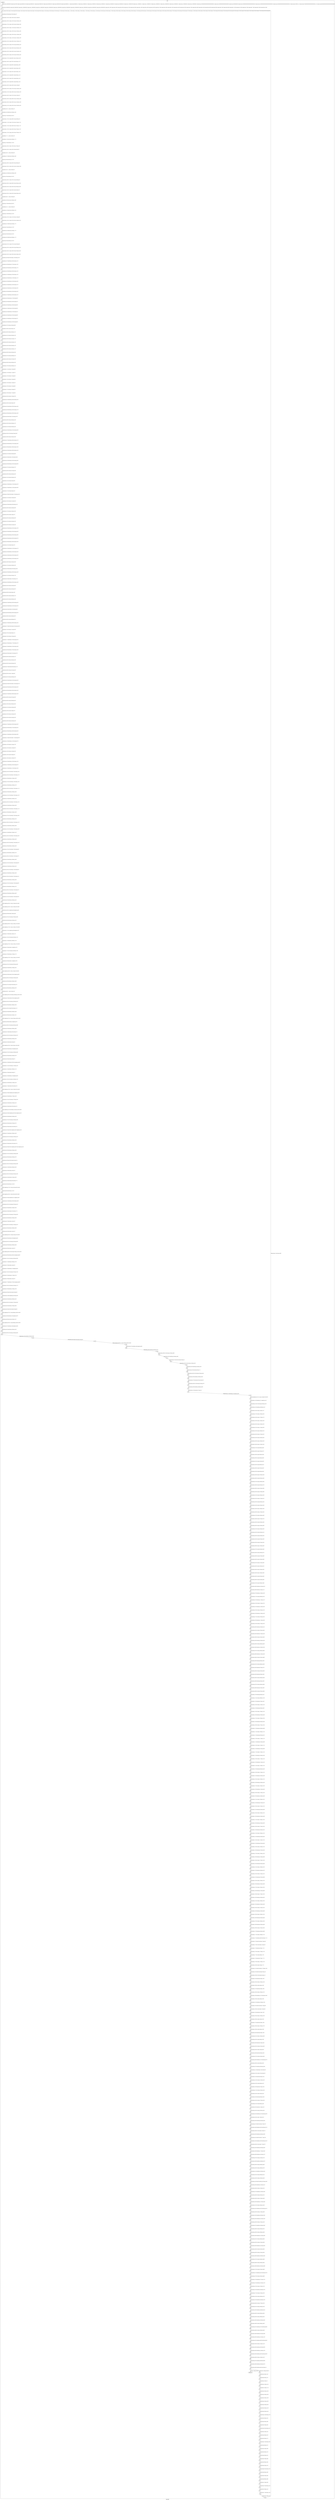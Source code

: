 digraph G {
label="Btor2XCFA";
subgraph cluster_0 {
label="main";
main_init[];
l1[];
l3[];
l4[];
l5[];
l6[];
l7[];
l8[];
l9[];
l10[];
l11[];
l12[];
l13[];
l14[];
l15[];
l16[];
l17[];
l18[];
l19[];
l20[];
l21[];
l22[];
l23[];
l24[];
l25[];
l26[];
l27[];
l28[];
l29[];
l30[];
l31[];
l32[];
l33[];
l34[];
l35[];
l36[];
l37[];
l38[];
l39[];
l40[];
l41[];
l42[];
l43[];
l44[];
l45[];
l46[];
l47[];
l48[];
l49[];
l50[];
l51[];
l52[];
l53[];
l54[];
l55[];
l56[];
l57[];
l58[];
l59[];
l60[];
l61[];
l62[];
l63[];
l64[];
l65[];
l66[];
l67[];
l68[];
l69[];
l70[];
l71[];
l72[];
l73[];
l74[];
l75[];
l76[];
l77[];
l78[];
l79[];
l80[];
l81[];
l82[];
l83[];
l84[];
l85[];
l86[];
l87[];
l88[];
l89[];
l90[];
l91[];
l92[];
l93[];
l94[];
l95[];
l96[];
l97[];
l98[];
l99[];
l100[];
l101[];
l102[];
l103[];
l104[];
l105[];
l106[];
l107[];
l108[];
l109[];
l110[];
l111[];
l112[];
l113[];
l114[];
l115[];
l116[];
l117[];
l118[];
l119[];
l120[];
l121[];
l122[];
l123[];
l124[];
l125[];
l126[];
l127[];
l128[];
l129[];
l130[];
l131[];
l132[];
l133[];
l134[];
l135[];
l136[];
l137[];
l138[];
l139[];
l140[];
l141[];
l142[];
l143[];
l144[];
l145[];
l146[];
l147[];
l148[];
l149[];
l150[];
l151[];
l152[];
l153[];
l154[];
l155[];
l156[];
l157[];
l158[];
l159[];
l160[];
l161[];
l162[];
l163[];
l164[];
l165[];
l166[];
l167[];
l168[];
l169[];
l170[];
l171[];
l172[];
l173[];
l174[];
l175[];
l176[];
l177[];
l178[];
l179[];
l180[];
l181[];
l182[];
l183[];
l184[];
l185[];
l186[];
l187[];
l188[];
l189[];
l190[];
l191[];
l192[];
l193[];
l194[];
l195[];
l196[];
l197[];
l198[];
l199[];
l200[];
l201[];
l202[];
l203[];
l204[];
l205[];
l206[];
l207[];
l208[];
l209[];
l210[];
l211[];
l212[];
l213[];
l214[];
l215[];
l216[];
l217[];
l218[];
l219[];
l220[];
l221[];
l222[];
l223[];
l224[];
l225[];
l226[];
l227[];
l228[];
l229[];
l230[];
l231[];
l232[];
l233[];
l234[];
l235[];
l236[];
l237[];
l238[];
l239[];
l240[];
l241[];
l242[];
l243[];
l244[];
l245[];
l246[];
l247[];
l248[];
l249[];
l250[];
l251[];
l252[];
l253[];
l254[];
l255[];
l256[];
l257[];
l258[];
l259[];
l260[];
l261[];
l262[];
l263[];
l264[];
l265[];
l266[];
l267[];
l268[];
l269[];
l270[];
l271[];
l272[];
l273[];
l274[];
l275[];
l276[];
l277[];
l278[];
l279[];
l280[];
l281[];
l282[];
l283[];
l284[];
l285[];
l286[];
l287[];
l288[];
l289[];
l290[];
l291[];
l292[];
l293[];
l294[];
l295[];
l296[];
l297[];
l298[];
l299[];
l300[];
l301[];
l302[];
l303[];
l304[];
l305[];
l306[];
l307[];
l308[];
l309[];
l310[];
l311[];
l312[];
l313[];
l314[];
l315[];
l316[];
l317[];
l318[];
l319[];
l320[];
l321[];
l322[];
l323[];
l324[];
l325[];
l326[];
l327[];
l328[];
l329[];
l330[];
l331[];
l332[];
l333[];
l334[];
l335[];
l336[];
l337[];
l338[];
l339[];
l340[];
l341[];
l342[];
l343[];
l344[];
l345[];
l346[];
l347[];
l348[];
l349[];
l350[];
l351[];
l352[];
l353[];
l354[];
l355[];
l356[];
l357[];
l358[];
l359[];
l360[];
l361[];
l362[];
l363[];
l364[];
l365[];
l366[];
l367[];
l368[];
l369[];
l370[];
l371[];
l372[];
l373[];
l374[];
l375[];
l376[];
l377[];
l378[];
l379[];
l380[];
l381[];
l382[];
l383[];
l384[];
l385[];
l386[];
l387[];
l388[];
l389[];
l390[];
l391[];
l392[];
l393[];
l394[];
l395[];
l396[];
l397[];
l398[];
l399[];
l400[];
l401[];
l402[];
l403[];
l404[];
l405[];
l406[];
l407[];
l408[];
l409[];
l410[];
l411[];
l412[];
l413[];
l414[];
l415[];
l416[];
l417[];
l418[];
l419[];
l420[];
l421[];
l422[];
l423[];
l424[];
l425[];
l426[];
l427[];
l428[];
l429[];
l430[];
l431[];
l432[];
l433[];
l434[];
l435[];
l436[];
l437[];
l438[];
l439[];
l440[];
l441[];
l442[];
l443[];
l444[];
l445[];
l446[];
l447[];
l448[];
l449[];
l450[];
l451[];
l452[];
l453[];
l454[];
l455[];
l456[];
l457[];
l458[];
l459[];
l460[];
l461[];
l462[];
l463[];
l464[];
l465[];
l466[];
l467[];
l468[];
l469[];
l470[];
l471[];
l472[];
l473[];
l474[];
l475[];
l476[];
l477[];
l478[];
l479[];
l480[];
l481[];
l482[];
l483[];
l484[];
l485[];
l486[];
l487[];
l488[];
l489[];
l490[];
l491[];
l492[];
l493[];
l494[];
l495[];
l496[];
l497[];
l498[];
l499[];
l500[];
l501[];
l502[];
l503[];
l504[];
l505[];
l506[];
l507[];
l508[];
l509[];
l510[];
l511[];
l512[];
l513[];
l514[];
l515[];
l516[];
l517[];
l518[];
l519[];
l520[];
l521[];
l522[];
l523[];
l524[];
l525[];
l526[];
l527[];
l528[];
l529[];
l530[];
l531[];
l532[];
l533[];
l534[];
l535[];
l536[];
l537[];
l538[];
l539[];
l540[];
l541[];
l542[];
l543[];
l544[];
l545[];
l546[];
l547[];
l548[];
l549[];
l550[];
l551[];
l552[];
l553[];
l554[];
l555[];
l556[];
l557[];
l558[];
l559[];
l560[];
l561[];
l562[];
l563[];
l564[];
l565[];
l566[];
l567[];
l568[];
l569[];
l570[];
l571[];
l572[];
l573[];
l574[];
l575[];
l576[];
l577[];
l578[];
l579[];
l580[];
l581[];
l582[];
l583[];
l584[];
l585[];
l586[];
l587[];
l588[];
l589[];
l590[];
l591[];
l592[];
l593[];
l594[];
l595[];
l596[];
l597[];
l598[];
l599[];
l600[];
l601[];
l602[];
l603[];
l604[];
l605[];
l606[];
l607[];
l608[];
l609[];
l610[];
l611[];
l612[];
l613[];
l614[];
l615[];
l616[];
l617[];
l618[];
l619[];
l620[];
l621[];
l622[];
l623[];
l624[];
l625[];
l626[];
l627[];
l628[];
l629[];
l630[];
l631[];
l632[];
l633[];
l634[];
l635[];
l636[];
l637[];
l638[];
l639[];
l640[];
l641[];
l642[];
l643[];
l644[];
l645[];
l646[];
l647[];
l648[];
l649[];
l650[];
l651[];
l652[];
l653[];
l654[];
l655[];
l656[];
l657[];
l658[];
l659[];
l660[];
l661[];
l662[];
l663[];
l664[];
l665[];
l666[];
l667[];
l668[];
l669[];
l670[];
l671[];
l672[];
l673[];
l674[];
l675[];
l676[];
l677[];
l678[];
l679[];
l680[];
l681[];
l682[];
l683[];
l684[];
l685[];
l686[];
l687[];
l688[];
l689[];
l690[];
l691[];
l692[];
l693[];
l694[];
l695[];
l696[];
l697[];
l698[];
l699[];
l700[];
l701[];
main_error[];
l702[];
l703[];
l704[];
l705[];
l706[];
l707[];
l708[];
l709[];
l710[];
l711[];
l712[];
l713[];
l714[];
l715[];
l716[];
l717[];
l718[];
l719[];
l720[];
l721[];
l722[];
l723[];
l724[];
l725[];
l726[];
l727[];
l728[];
l729[];
l730[];
l731[];
l732[];
l733[];
l734[];
l735[];
l736[];
l737[];
l738[];
l739[];
main_init -> l1 [label="[(assign const_5 #b00000000),(assign const_30 #b0),(assign const_86 #b00010100),(assign const_88 #b00010011),(assign const_90 #b00010010),(assign const_92 #b00010001),(assign const_94 #b00010000),(assign const_96 #b00001111),(assign const_98 #b00001110),(assign const_100 #b00001101),(assign const_102 #b00001100),(assign const_104 #b00001011),(assign const_106 #b00001010),(assign const_108 #b00001001),(assign const_110 #b00001000),(assign const_112 #b00000111),(assign const_114 #b00000110),(assign const_116 #b00000101),(assign const_118 #b00000100),(assign const_120 #b00000011),(assign const_122 #b00000010),(assign const_124 #b00000001),(assign const_163 #b00000000000000000000000000000001),(assign const_164 #b000000000000000000000000),(assign const_169 #b00000000),(assign const_220 #b00000000000000000000000000000100),(assign const_224 #b00000000000000000000000000000010),(assign const_228 #b00000000000000000000000000000110),(assign const_561 #b00011110),(assign const_567 #b00000000000000000000000000011110),(assign const_586 #b00000000000000000000000000000000)] "];
l3 -> l4 [label="[(havoc input_85),(havoc input_87),(havoc input_89),(havoc input_91),(havoc input_93),(havoc input_95),(havoc input_97),(havoc input_99),(havoc input_101),(havoc input_103),(havoc input_105),(havoc input_107),(havoc input_109),(havoc input_111),(havoc input_113),(havoc input_115),(havoc input_117),(havoc input_119),(havoc input_121),(havoc input_123),(havoc input_146),(havoc input_147),(havoc input_148),(havoc input_154),(havoc input_155),(havoc input_156),(havoc input_157),(havoc input_168),(havoc input_176),(havoc input_182),(havoc input_185),(havoc input_192),(havoc input_196),(havoc input_197),(havoc input_202),(havoc input_203),(havoc input_207),(havoc input_211),(havoc input_218),(havoc input_219),(havoc input_223),(havoc input_227),(havoc input_256),(havoc input_279),(havoc input_294),(havoc input_305),(havoc input_313),(havoc input_320),(havoc input_322),(havoc input_334),(havoc input_337),(havoc input_364),(havoc input_367)] "];
l4 -> l5 [label="[(assign binary_83 (bvand state_45 (bvnot state_81)))] "];
l5 -> l6 [label="[(assign ternary_125 (ite (= input_123 #b1) const_124 state_6))] "];
l6 -> l7 [label="[(assign ternary_126 (ite (= input_121 #b1) const_122 ternary_125))] "];
l7 -> l8 [label="[(assign ternary_127 (ite (= input_119 #b1) const_120 ternary_126))] "];
l8 -> l9 [label="[(assign ternary_128 (ite (= input_117 #b1) const_118 ternary_127))] "];
l9 -> l10 [label="[(assign ternary_129 (ite (= input_115 #b1) const_116 ternary_128))] "];
l10 -> l11 [label="[(assign ternary_130 (ite (= input_113 #b1) const_114 ternary_129))] "];
l11 -> l12 [label="[(assign ternary_131 (ite (= input_111 #b1) const_112 ternary_130))] "];
l12 -> l13 [label="[(assign ternary_132 (ite (= input_109 #b1) const_110 ternary_131))] "];
l13 -> l14 [label="[(assign ternary_133 (ite (= input_107 #b1) const_108 ternary_132))] "];
l14 -> l15 [label="[(assign ternary_134 (ite (= input_105 #b1) const_106 ternary_133))] "];
l15 -> l16 [label="[(assign ternary_135 (ite (= input_103 #b1) const_104 ternary_134))] "];
l16 -> l17 [label="[(assign ternary_136 (ite (= input_101 #b1) const_102 ternary_135))] "];
l17 -> l18 [label="[(assign ternary_137 (ite (= input_99 #b1) const_100 ternary_136))] "];
l18 -> l19 [label="[(assign ternary_138 (ite (= input_97 #b1) const_98 ternary_137))] "];
l19 -> l20 [label="[(assign ternary_139 (ite (= input_95 #b1) const_96 ternary_138))] "];
l20 -> l21 [label="[(assign ternary_140 (ite (= input_93 #b1) const_94 ternary_139))] "];
l21 -> l22 [label="[(assign ternary_141 (ite (= input_91 #b1) const_92 ternary_140))] "];
l22 -> l23 [label="[(assign ternary_142 (ite (= input_89 #b1) const_90 ternary_141))] "];
l23 -> l24 [label="[(assign ternary_143 (ite (= input_87 #b1) const_88 ternary_142))] "];
l24 -> l25 [label="[(assign ternary_144 (ite (= input_85 #b1) const_86 ternary_143))] "];
l25 -> l26 [label="[(assign ternary_149 (ite (= input_148 #b1) const_124 state_8))] "];
l26 -> l27 [label="[(assign ternary_150 (ite (= input_147 #b1) const_122 ternary_149))] "];
l27 -> l28 [label="[(assign ternary_151 (ite (= input_146 #b1) const_120 ternary_150))] "];
l28 -> l29 [label="[(assign ternary_158 (ite (= input_157 #b1) const_124 state_12))] "];
l29 -> l30 [label="[(assign ternary_159 (ite (= input_156 #b1) const_116 ternary_158))] "];
l30 -> l31 [label="[(assign ternary_160 (ite (= input_155 #b1) const_118 ternary_159))] "];
l31 -> l32 [label="[(assign ternary_161 (ite (= input_154 #b1) const_122 ternary_160))] "];
l32 -> l33 [label="[(assign binary_165 (++ const_164 state_14))] "];
l33 -> l34 [label="[(assign binary_166 (bvadd const_163 binary_165))] "];
l34 -> l35 [label="[(assign slice_167 (extract binary_166 0 8))] "];
l35 -> l36 [label="[(assign ternary_170 (ite (= input_168 #b1) const_169 state_14))] "];
l36 -> l37 [label="[(assign ternary_171 (ite (= input_157 #b1) slice_167 ternary_170))] "];
l37 -> l38 [label="[(assign ternary_172 (ite (= input_156 #b1) slice_167 ternary_171))] "];
l38 -> l39 [label="[(assign ternary_173 (ite (= input_155 #b1) slice_167 ternary_172))] "];
l39 -> l40 [label="[(assign ternary_174 (ite (= input_154 #b1) slice_167 ternary_173))] "];
l40 -> l41 [label="[(assign binary_177 (++ const_164 state_16))] "];
l41 -> l42 [label="[(assign binary_178 (bvsub const_163 binary_177))] "];
l42 -> l43 [label="[(assign slice_179 (extract binary_178 0 8))] "];
l43 -> l44 [label="[(assign ternary_180 (ite (= input_176 #b1) slice_179 state_16))] "];
l44 -> l45 [label="[(assign ternary_183 (ite (= input_182 #b1) state_6 state_18))] "];
l45 -> l46 [label="[(assign binary_186 (++ const_164 state_20))] "];
l46 -> l47 [label="[(assign binary_187 (bvadd const_163 binary_186))] "];
l47 -> l48 [label="[(assign slice_188 (extract binary_187 0 8))] "];
l48 -> l49 [label="[(assign ternary_189 (ite (= input_185 #b1) slice_188 state_20))] "];
l49 -> l50 [label="[(assign ternary_190 (ite (= input_182 #b1) const_124 ternary_189))] "];
l50 -> l51 [label="[(assign binary_193 (++ const_164 state_22))] "];
l51 -> l52 [label="[(assign binary_194 (bvadd const_163 binary_193))] "];
l52 -> l53 [label="[(assign slice_195 (extract binary_194 0 8))] "];
l53 -> l54 [label="[(assign ternary_198 (ite (= input_197 #b1) const_169 state_22))] "];
l54 -> l55 [label="[(assign ternary_199 (ite (= input_196 #b1) slice_195 ternary_198))] "];
l55 -> l56 [label="[(assign ternary_200 (ite (= input_192 #b1) slice_195 ternary_199))] "];
l56 -> l57 [label="[(assign ternary_204 (ite (= input_203 #b1) state_28 state_24))] "];
l57 -> l58 [label="[(assign ternary_205 (ite (= input_202 #b1) state_28 ternary_204))] "];
l58 -> l59 [label="[(assign binary_208 (++ const_164 state_26))] "];
l59 -> l60 [label="[(assign binary_209 (bvsub const_163 binary_208))] "];
l60 -> l61 [label="[(assign slice_210 (extract binary_209 0 8))] "];
l61 -> l62 [label="[(assign binary_212 (++ const_164 state_24))] "];
l62 -> l63 [label="[(assign binary_213 (bvand const_163 binary_212))] "];
l63 -> l64 [label="[(assign slice_214 (extract binary_213 0 8))] "];
l64 -> l65 [label="[(assign ternary_215 (ite (= input_211 #b1) slice_214 state_26))] "];
l65 -> l66 [label="[(assign ternary_216 (ite (= input_207 #b1) slice_210 ternary_215))] "];
l66 -> l67 [label="[(assign binary_221 (bvadd const_220 binary_177))] "];
l67 -> l68 [label="[(assign slice_222 (extract binary_221 0 8))] "];
l68 -> l69 [label="[(assign binary_225 (bvadd const_224 binary_177))] "];
l69 -> l70 [label="[(assign slice_226 (extract binary_225 0 8))] "];
l70 -> l71 [label="[(assign binary_229 (bvadd const_228 binary_177))] "];
l71 -> l72 [label="[(assign slice_230 (extract binary_229 0 8))] "];
l72 -> l73 [label="[(assign ternary_231 (ite (= input_227 #b1) slice_230 state_28))] "];
l73 -> l74 [label="[(assign ternary_232 (ite (= input_223 #b1) slice_226 ternary_231))] "];
l74 -> l75 [label="[(assign ternary_233 (ite (= input_219 #b1) slice_222 ternary_232))] "];
l75 -> l76 [label="[(assign ternary_234 (ite (= input_218 #b1) state_16 ternary_233))] "];
l76 -> l77 [label="[(assign binary_236 (bvand (bvnot state_31) (bvnot input_123)))] "];
l77 -> l78 [label="[(assign binary_237 (bvand binary_236 (bvnot input_121)))] "];
l78 -> l79 [label="[(assign binary_238 (bvand binary_237 (bvnot input_119)))] "];
l79 -> l80 [label="[(assign binary_239 (bvand binary_238 (bvnot input_117)))] "];
l80 -> l81 [label="[(assign binary_240 (bvand binary_239 (bvnot input_115)))] "];
l81 -> l82 [label="[(assign binary_241 (bvand binary_240 (bvnot input_113)))] "];
l82 -> l83 [label="[(assign binary_242 (bvand binary_241 (bvnot input_111)))] "];
l83 -> l84 [label="[(assign binary_243 (bvand binary_242 (bvnot input_109)))] "];
l84 -> l85 [label="[(assign binary_244 (bvand binary_243 (bvnot input_107)))] "];
l85 -> l86 [label="[(assign binary_245 (bvand binary_244 (bvnot input_105)))] "];
l86 -> l87 [label="[(assign binary_246 (bvand binary_245 (bvnot input_103)))] "];
l87 -> l88 [label="[(assign binary_247 (bvand binary_246 (bvnot input_101)))] "];
l88 -> l89 [label="[(assign binary_248 (bvand binary_247 (bvnot input_99)))] "];
l89 -> l90 [label="[(assign binary_249 (bvand binary_248 (bvnot input_97)))] "];
l90 -> l91 [label="[(assign binary_250 (bvand binary_249 (bvnot input_95)))] "];
l91 -> l92 [label="[(assign binary_251 (bvand binary_250 (bvnot input_93)))] "];
l92 -> l93 [label="[(assign binary_252 (bvand binary_251 (bvnot input_91)))] "];
l93 -> l94 [label="[(assign binary_253 (bvand binary_252 (bvnot input_89)))] "];
l94 -> l95 [label="[(assign binary_254 (bvand binary_253 (bvnot input_87)))] "];
l95 -> l96 [label="[(assign binary_255 (bvand binary_254 (bvnot input_85)))] "];
l96 -> l97 [label="[(assign binary_257 (bvor binary_255 input_256))] "];
l97 -> l98 [label="[(assign binary_259 (bvor state_33 input_123))] "];
l98 -> l99 [label="[(assign binary_260 (bvor binary_259 input_121))] "];
l99 -> l100 [label="[(assign binary_261 (bvor binary_260 input_119))] "];
l100 -> l101 [label="[(assign binary_262 (bvor binary_261 input_117))] "];
l101 -> l102 [label="[(assign binary_263 (bvor binary_262 input_115))] "];
l102 -> l103 [label="[(assign binary_264 (bvor binary_263 input_113))] "];
l103 -> l104 [label="[(assign binary_265 (bvor binary_264 input_111))] "];
l104 -> l105 [label="[(assign binary_266 (bvor binary_265 input_109))] "];
l105 -> l106 [label="[(assign binary_267 (bvor binary_266 input_107))] "];
l106 -> l107 [label="[(assign binary_268 (bvor binary_267 input_105))] "];
l107 -> l108 [label="[(assign binary_269 (bvor binary_268 input_103))] "];
l108 -> l109 [label="[(assign binary_270 (bvor binary_269 input_101))] "];
l109 -> l110 [label="[(assign binary_271 (bvor binary_270 input_99))] "];
l110 -> l111 [label="[(assign binary_272 (bvor binary_271 input_97))] "];
l111 -> l112 [label="[(assign binary_273 (bvor binary_272 input_95))] "];
l112 -> l113 [label="[(assign binary_274 (bvor binary_273 input_93))] "];
l113 -> l114 [label="[(assign binary_275 (bvor binary_274 input_91))] "];
l114 -> l115 [label="[(assign binary_276 (bvor binary_275 input_89))] "];
l115 -> l116 [label="[(assign binary_277 (bvor binary_276 input_87))] "];
l116 -> l117 [label="[(assign binary_278 (bvor binary_277 input_85))] "];
l117 -> l118 [label="[(assign binary_280 (bvor binary_278 input_279))] "];
l118 -> l119 [label="[(assign binary_281 (bvand binary_280 (bvnot input_182)))] "];
l119 -> l120 [label="[(assign binary_283 (bvor state_35 input_182))] "];
l120 -> l121 [label="[(assign binary_284 (bvand binary_283 (bvnot input_148)))] "];
l121 -> l122 [label="[(assign binary_285 (bvand binary_284 (bvnot input_147)))] "];
l122 -> l123 [label="[(assign binary_286 (bvand binary_285 (bvnot input_146)))] "];
l123 -> l124 [label="[(assign binary_288 (bvand state_37 (bvnot input_279)))] "];
l124 -> l125 [label="[(assign binary_289 (bvor binary_288 input_148))] "];
l125 -> l126 [label="[(assign binary_290 (bvor binary_289 input_147))] "];
l126 -> l127 [label="[(assign binary_291 (bvor binary_290 input_146))] "];
l127 -> l128 [label="[(assign binary_292 (bvand binary_291 (bvnot input_256)))] "];
l128 -> l129 [label="[(assign binary_295 (bvor (bvnot state_39) input_294))] "];
l129 -> l130 [label="[(assign binary_296 (bvor binary_295 input_168))] "];
l130 -> l131 [label="[(assign binary_297 (bvand binary_296 (bvnot input_157)))] "];
l131 -> l132 [label="[(assign binary_298 (bvand binary_297 (bvnot input_156)))] "];
l132 -> l133 [label="[(assign binary_299 (bvand binary_298 (bvnot input_155)))] "];
l133 -> l134 [label="[(assign binary_300 (bvand binary_299 (bvnot input_154)))] "];
l134 -> l135 [label="[(assign binary_301 (bvor binary_300 input_256))] "];
l135 -> l136 [label="[(assign binary_303 (bvand state_41 (bvnot input_294)))] "];
l136 -> l137 [label="[(assign binary_304 (bvand binary_303 (bvnot input_168)))] "];
l137 -> l138 [label="[(assign binary_306 (bvand binary_304 (bvnot input_305)))] "];
l138 -> l139 [label="[(assign binary_307 (bvor binary_306 input_157))] "];
l139 -> l140 [label="[(assign binary_308 (bvor binary_307 input_156))] "];
l140 -> l141 [label="[(assign binary_309 (bvor binary_308 input_155))] "];
l141 -> l142 [label="[(assign binary_310 (bvor binary_309 input_154))] "];
l142 -> l143 [label="[(assign binary_312 (bvor state_43 input_305))] "];
l143 -> l144 [label="[(assign binary_314 (bvand binary_312 (bvnot input_313)))] "];
l144 -> l145 [label="[(assign binary_315 (bvand binary_314 (bvnot input_256)))] "];
l145 -> l146 [label="[(assign binary_317 (bvor state_45 input_313))] "];
l146 -> l147 [label="[(assign binary_319 (bvand (bvnot state_47) (bvnot input_182)))] "];
l147 -> l148 [label="[(assign binary_321 (bvor binary_319 input_320))] "];
l148 -> l149 [label="[(assign binary_323 (bvor binary_321 input_322))] "];
l149 -> l150 [label="[(assign binary_325 (bvand state_49 (bvnot input_197)))] "];
l150 -> l151 [label="[(assign binary_326 (bvor binary_325 input_185))] "];
l151 -> l152 [label="[(assign binary_327 (bvor binary_326 input_182))] "];
l152 -> l153 [label="[(assign binary_329 (bvor state_51 input_227))] "];
l153 -> l154 [label="[(assign binary_330 (bvor binary_329 input_223))] "];
l154 -> l155 [label="[(assign binary_331 (bvor binary_330 input_219))] "];
l155 -> l156 [label="[(assign binary_332 (bvor binary_331 input_218))] "];
l156 -> l157 [label="[(assign binary_333 (bvand binary_332 (bvnot input_176)))] "];
l157 -> l158 [label="[(assign binary_335 (bvand binary_333 (bvnot input_334)))] "];
l158 -> l159 [label="[(assign binary_336 (bvand binary_335 (bvnot input_196)))] "];
l159 -> l160 [label="[(assign binary_338 (bvand binary_336 (bvnot input_337)))] "];
l160 -> l161 [label="[(assign binary_339 (bvand binary_338 (bvnot input_192)))] "];
l161 -> l162 [label="[(assign binary_341 (bvor state_53 input_197))] "];
l162 -> l163 [label="[(assign binary_342 (bvand binary_341 (bvnot input_227)))] "];
l163 -> l164 [label="[(assign binary_343 (bvand binary_342 (bvnot input_223)))] "];
l164 -> l165 [label="[(assign binary_344 (bvand binary_343 (bvnot input_219)))] "];
l165 -> l166 [label="[(assign binary_345 (bvand binary_344 (bvnot input_218)))] "];
l166 -> l167 [label="[(assign binary_346 (bvor binary_345 input_196))] "];
l167 -> l168 [label="[(assign binary_347 (bvor binary_346 input_192))] "];
l168 -> l169 [label="[(assign binary_349 (bvand state_55 (bvnot input_185)))] "];
l169 -> l170 [label="[(assign binary_350 (bvand binary_349 (bvnot input_148)))] "];
l170 -> l171 [label="[(assign binary_351 (bvor binary_350 input_176))] "];
l171 -> l172 [label="[(assign binary_353 (bvand state_57 (bvnot input_147)))] "];
l172 -> l173 [label="[(assign binary_354 (bvand binary_353 (bvnot input_146)))] "];
l173 -> l174 [label="[(assign binary_355 (bvor binary_354 input_334))] "];
l174 -> l175 [label="[(assign binary_356 (bvor binary_355 input_337))] "];
l175 -> l176 [label="[(assign binary_358 (bvor state_59 input_148))] "];
l176 -> l177 [label="[(assign binary_359 (bvor binary_358 input_147))] "];
l177 -> l178 [label="[(assign binary_360 (bvor binary_359 input_146))] "];
l178 -> l179 [label="[(assign binary_361 (bvand binary_360 (bvnot input_320)))] "];
l179 -> l180 [label="[(assign binary_362 (bvand binary_361 (bvnot input_322)))] "];
l180 -> l181 [label="[(assign binary_365 (bvand state_61 (bvnot input_364)))] "];
l181 -> l182 [label="[(assign binary_366 (bvand binary_365 (bvnot input_202)))] "];
l182 -> l183 [label="[(assign binary_368 (bvor binary_366 input_367))] "];
l183 -> l184 [label="[(assign binary_369 (bvor binary_368 input_207))] "];
l184 -> l185 [label="[(assign binary_370 (bvand binary_369 (bvnot input_154)))] "];
l185 -> l186 [label="[(assign binary_372 (bvand (bvnot state_63) (bvnot input_203)))] "];
l186 -> l187 [label="[(assign binary_373 (bvor binary_372 input_320))] "];
l187 -> l188 [label="[(assign binary_375 (bvor state_65 input_211))] "];
l188 -> l189 [label="[(assign binary_376 (bvor binary_375 input_202))] "];
l189 -> l190 [label="[(assign binary_377 (bvand binary_376 (bvnot input_367)))] "];
l190 -> l191 [label="[(assign binary_378 (bvand binary_377 (bvnot input_157)))] "];
l191 -> l192 [label="[(assign binary_379 (bvand binary_378 (bvnot input_156)))] "];
l192 -> l193 [label="[(assign binary_380 (bvand binary_379 (bvnot input_155)))] "];
l193 -> l194 [label="[(assign binary_382 (bvand state_67 (bvnot input_207)))] "];
l194 -> l195 [label="[(assign binary_383 (bvor binary_382 input_157))] "];
l195 -> l196 [label="[(assign binary_384 (bvor binary_383 input_156))] "];
l196 -> l197 [label="[(assign binary_385 (bvor binary_384 input_155))] "];
l197 -> l198 [label="[(assign binary_387 (bvand state_69 (bvnot input_211)))] "];
l198 -> l199 [label="[(assign binary_388 (bvor binary_387 input_203))] "];
l199 -> l200 [label="[(assign binary_390 (bvor state_71 input_364))] "];
l200 -> l201 [label="[(assign binary_391 (bvor binary_390 input_154))] "];
l201 -> l202 [label="[(assign binary_392 (bvand binary_391 (bvnot input_320)))] "];
l202 -> l203 [label="[(assign binary_394 (bvand (bvnot state_73) (bvnot input_227)))] "];
l203 -> l204 [label="[(assign binary_395 (bvand binary_394 (bvnot input_223)))] "];
l204 -> l205 [label="[(assign binary_396 (bvand binary_395 (bvnot input_219)))] "];
l205 -> l206 [label="[(assign binary_397 (bvand binary_396 (bvnot input_218)))] "];
l206 -> l207 [label="[(assign binary_398 (bvor binary_397 input_203))] "];
l207 -> l208 [label="[(assign binary_399 (bvor binary_398 input_202))] "];
l208 -> l209 [label="[(assign binary_400 (bvor binary_399 input_334))] "];
l209 -> l210 [label="[(assign binary_401 (bvor binary_400 input_196))] "];
l210 -> l211 [label="[(assign binary_403 (bvor state_75 input_227))] "];
l211 -> l212 [label="[(assign binary_404 (bvor binary_403 input_223))] "];
l212 -> l213 [label="[(assign binary_405 (bvor binary_404 input_219))] "];
l213 -> l214 [label="[(assign binary_406 (bvor binary_405 input_218))] "];
l214 -> l215 [label="[(assign binary_407 (bvand binary_406 (bvnot input_203)))] "];
l215 -> l216 [label="[(assign binary_408 (bvand binary_407 (bvnot input_202)))] "];
l216 -> l217 [label="[(assign binary_409 (bvand binary_408 (bvnot input_334)))] "];
l217 -> l218 [label="[(assign binary_410 (bvand binary_409 (bvnot input_196)))] "];
l218 -> l219 [label="[(assign binary_412 (bvand (bvnot state_77) (bvnot input_367)))] "];
l219 -> l220 [label="[(assign binary_413 (bvand binary_412 (bvnot input_207)))] "];
l220 -> l221 [label="[(assign binary_414 (bvor binary_413 input_176))] "];
l221 -> l222 [label="[(assign binary_415 (bvor binary_414 input_337))] "];
l222 -> l223 [label="[(assign binary_416 (bvor binary_415 input_192))] "];
l223 -> l224 [label="[(assign binary_418 (bvor state_79 input_367))] "];
l224 -> l225 [label="[(assign binary_419 (bvor binary_418 input_207))] "];
l225 -> l226 [label="[(assign binary_420 (bvand binary_419 (bvnot input_176)))] "];
l226 -> l227 [label="[(assign binary_421 (bvand binary_420 (bvnot input_337)))] "];
l227 -> l228 [label="[(assign binary_422 (bvand binary_421 (bvnot input_192)))] "];
l228 -> l229 [label="[(assign binary_424 (bvor (bvnot state_31) (bvnot input_123)))] "];
l229 -> l230 [label="[(assign binary_425 (bvor (bvnot state_31) (bvnot input_121)))] "];
l230 -> l231 [label="[(assign binary_426 (bvand binary_424 binary_425))] "];
l231 -> l232 [label="[(assign binary_427 (bvor (bvnot state_31) (bvnot input_119)))] "];
l232 -> l233 [label="[(assign binary_428 (bvand binary_426 binary_427))] "];
l233 -> l234 [label="[(assign binary_429 (bvor (bvnot state_31) (bvnot input_117)))] "];
l234 -> l235 [label="[(assign binary_430 (bvand binary_428 binary_429))] "];
l235 -> l236 [label="[(assign binary_431 (bvor (bvnot state_31) (bvnot input_115)))] "];
l236 -> l237 [label="[(assign binary_432 (bvand binary_430 binary_431))] "];
l237 -> l238 [label="[(assign binary_433 (bvor (bvnot state_31) (bvnot input_113)))] "];
l238 -> l239 [label="[(assign binary_434 (bvand binary_432 binary_433))] "];
l239 -> l240 [label="[(assign binary_435 (bvor (bvnot state_31) (bvnot input_111)))] "];
l240 -> l241 [label="[(assign binary_436 (bvand binary_434 binary_435))] "];
l241 -> l242 [label="[(assign binary_437 (bvor (bvnot state_31) (bvnot input_109)))] "];
l242 -> l243 [label="[(assign binary_438 (bvand binary_436 binary_437))] "];
l243 -> l244 [label="[(assign binary_439 (bvor (bvnot state_31) (bvnot input_107)))] "];
l244 -> l245 [label="[(assign binary_440 (bvand binary_438 binary_439))] "];
l245 -> l246 [label="[(assign binary_441 (bvor (bvnot state_31) (bvnot input_105)))] "];
l246 -> l247 [label="[(assign binary_442 (bvand binary_440 binary_441))] "];
l247 -> l248 [label="[(assign binary_443 (bvor (bvnot state_31) (bvnot input_103)))] "];
l248 -> l249 [label="[(assign binary_444 (bvand binary_442 binary_443))] "];
l249 -> l250 [label="[(assign binary_445 (bvor (bvnot state_31) (bvnot input_101)))] "];
l250 -> l251 [label="[(assign binary_446 (bvand binary_444 binary_445))] "];
l251 -> l252 [label="[(assign binary_447 (bvor (bvnot state_31) (bvnot input_99)))] "];
l252 -> l253 [label="[(assign binary_448 (bvand binary_446 binary_447))] "];
l253 -> l254 [label="[(assign binary_449 (bvor (bvnot state_31) (bvnot input_97)))] "];
l254 -> l255 [label="[(assign binary_450 (bvand binary_448 binary_449))] "];
l255 -> l256 [label="[(assign binary_451 (bvor (bvnot state_31) (bvnot input_95)))] "];
l256 -> l257 [label="[(assign binary_452 (bvand binary_450 binary_451))] "];
l257 -> l258 [label="[(assign binary_453 (bvor (bvnot state_31) (bvnot input_93)))] "];
l258 -> l259 [label="[(assign binary_454 (bvand binary_452 binary_453))] "];
l259 -> l260 [label="[(assign binary_455 (bvor (bvnot state_31) (bvnot input_91)))] "];
l260 -> l261 [label="[(assign binary_456 (bvand binary_454 binary_455))] "];
l261 -> l262 [label="[(assign binary_457 (bvor (bvnot state_31) (bvnot input_89)))] "];
l262 -> l263 [label="[(assign binary_458 (bvand binary_456 binary_457))] "];
l263 -> l264 [label="[(assign binary_459 (bvor (bvnot state_31) (bvnot input_87)))] "];
l264 -> l265 [label="[(assign binary_460 (bvand binary_458 binary_459))] "];
l265 -> l266 [label="[(assign binary_461 (bvor (bvnot state_31) (bvnot input_85)))] "];
l266 -> l267 [label="[(assign binary_462 (bvand binary_460 binary_461))] "];
l267 -> l268 [label="[(assign comparison_463 (ite (= const_122 state_8) #b1 #b0))] "];
l268 -> l269 [label="[(assign comparison_464 (ite (= const_120 state_8) #b1 #b0))] "];
l269 -> l270 [label="[(assign binary_465 (bvor comparison_463 comparison_464))] "];
l270 -> l271 [label="[(assign binary_466 (bvand state_37 binary_465))] "];
l271 -> l272 [label="[(assign binary_467 (bvor (bvnot input_279) binary_466))] "];
l272 -> l273 [label="[(assign binary_468 (bvand binary_462 binary_467))] "];
l273 -> l274 [label="[(assign comparison_469 (ite (= const_118 state_12) #b1 #b0))] "];
l274 -> l275 [label="[(assign comparison_470 (ite (= const_116 state_12) #b1 #b0))] "];
l275 -> l276 [label="[(assign binary_471 (bvor comparison_469 comparison_470))] "];
l276 -> l277 [label="[(assign binary_472 (bvand state_41 binary_471))] "];
l277 -> l278 [label="[(assign binary_473 (bvor (bvnot input_294) binary_472))] "];
l278 -> l279 [label="[(assign binary_474 (bvand binary_468 binary_473))] "];
l279 -> l280 [label="[(assign comparison_475 (ite (= const_122 state_12) #b1 #b0))] "];
l280 -> l281 [label="[(assign binary_476 (bvand state_41 comparison_475))] "];
l281 -> l282 [label="[(assign binary_477 (bvor (bvnot input_168) binary_476))] "];
l282 -> l283 [label="[(assign binary_478 (bvand binary_474 binary_477))] "];
l283 -> l284 [label="[(assign comparison_479 (ite (= const_124 state_12) #b1 #b0))] "];
l284 -> l285 [label="[(assign binary_480 (bvand state_41 comparison_479))] "];
l285 -> l286 [label="[(assign binary_481 (bvor (bvnot input_305) binary_480))] "];
l286 -> l287 [label="[(assign binary_482 (bvand binary_478 binary_481))] "];
l287 -> l288 [label="[(assign comparison_483 (ite (= state_14 state_6) #b1 #b0))] "];
l288 -> l289 [label="[(assign binary_484 (bvand state_43 (bvnot comparison_483)))] "];
l289 -> l290 [label="[(assign binary_485 (bvor (bvnot input_313) binary_484))] "];
l290 -> l291 [label="[(assign binary_486 (bvand binary_482 binary_485))] "];
l291 -> l292 [label="[(assign binary_487 (bvor state_49 (bvnot input_197)))] "];
l292 -> l293 [label="[(assign binary_488 (bvand binary_486 binary_487))] "];
l293 -> l294 [label="[(assign binary_489 (++ const_164 state_18))] "];
l294 -> l295 [label="[(assign comparison_490 (ite (bvule binary_489 binary_186) #b1 #b0))] "];
l295 -> l296 [label="[(assign binary_491 (bvand state_55 (bvnot comparison_490)))] "];
l296 -> l297 [label="[(assign binary_492 (bvor (bvnot input_185) binary_491))] "];
l297 -> l298 [label="[(assign binary_493 (bvand binary_488 binary_492))] "];
l298 -> l299 [label="[(assign binary_494 (bvor state_69 (bvnot input_211)))] "];
l299 -> l300 [label="[(assign binary_495 (bvand binary_493 binary_494))] "];
l300 -> l301 [label="[(assign binary_496 (bvand const_224 binary_212))] "];
l301 -> l302 [label="[(assign comparison_497 (ite (= const_224 binary_496) #b1 #b0))] "];
l302 -> l303 [label="[(assign binary_498 (bvand state_61 comparison_497))] "];
l303 -> l304 [label="[(assign binary_499 (bvor (bvnot input_364) binary_498))] "];
l304 -> l305 [label="[(assign binary_500 (bvand binary_495 binary_499))] "];
l305 -> l306 [label="[(assign binary_501 (bvand state_33 (bvnot state_47)))] "];
l306 -> l307 [label="[(assign binary_502 (bvor (bvnot input_182) binary_501))] "];
l307 -> l308 [label="[(assign binary_503 (bvand binary_500 binary_502))] "];
l308 -> l309 [label="[(assign binary_504 (bvand state_35 state_55))] "];
l309 -> l310 [label="[(assign comparison_505 (ite (= state_20 state_18) #b1 #b0))] "];
l310 -> l311 [label="[(assign binary_506 (bvand binary_504 comparison_505))] "];
l311 -> l312 [label="[(assign binary_507 (bvor (bvnot input_148) binary_506))] "];
l312 -> l313 [label="[(assign binary_508 (bvand binary_503 binary_507))] "];
l313 -> l314 [label="[(assign binary_509 (bvand state_35 state_57))] "];
l314 -> l315 [label="[(assign binary_510 (bvand binary_509 (bvnot comparison_490)))] "];
l315 -> l316 [label="[(assign binary_511 (bvor (bvnot input_147) binary_510))] "];
l316 -> l317 [label="[(assign binary_512 (bvand binary_508 binary_511))] "];
l317 -> l318 [label="[(assign binary_513 (bvand state_35 state_57))] "];
l318 -> l319 [label="[(assign binary_514 (bvand binary_513 comparison_505))] "];
l319 -> l320 [label="[(assign binary_515 (bvor (bvnot input_146) binary_514))] "];
l320 -> l321 [label="[(assign binary_516 (bvand binary_512 binary_515))] "];
l321 -> l322 [label="[(assign binary_517 (bvand state_53 (bvnot state_73)))] "];
l322 -> l323 [label="[(assign comparison_518 (ite (= const_124 state_20) #b1 #b0))] "];
l323 -> l324 [label="[(assign binary_519 (bvand comparison_505 comparison_518))] "];
l324 -> l325 [label="[(assign binary_520 (bvand binary_517 binary_519))] "];
l325 -> l326 [label="[(assign binary_521 (bvor (bvnot input_227) binary_520))] "];
l326 -> l327 [label="[(assign binary_522 (bvand binary_516 binary_521))] "];
l327 -> l328 [label="[(assign binary_523 (bvand state_53 (bvnot state_73)))] "];
l328 -> l329 [label="[(assign comparison_524 (ite (bvule binary_186 const_163) #b1 #b0))] "];
l329 -> l330 [label="[(assign binary_525 (bvand comparison_505 (bvnot comparison_524)))] "];
l330 -> l331 [label="[(assign binary_526 (bvand binary_523 binary_525))] "];
l331 -> l332 [label="[(assign binary_527 (bvor (bvnot input_223) binary_526))] "];
l332 -> l333 [label="[(assign binary_528 (bvand binary_522 binary_527))] "];
l333 -> l334 [label="[(assign binary_529 (bvand state_53 (bvnot state_73)))] "];
l334 -> l335 [label="[(assign binary_530 (bvand (bvnot comparison_490) comparison_518))] "];
l335 -> l336 [label="[(assign binary_531 (bvand binary_529 binary_530))] "];
l336 -> l337 [label="[(assign binary_532 (bvor (bvnot input_219) binary_531))] "];
l337 -> l338 [label="[(assign binary_533 (bvand binary_528 binary_532))] "];
l338 -> l339 [label="[(assign binary_534 (bvand state_53 (bvnot state_73)))] "];
l339 -> l340 [label="[(assign binary_535 (bvand (bvnot comparison_490) (bvnot comparison_524)))] "];
l340 -> l341 [label="[(assign binary_536 (bvand binary_534 binary_535))] "];
l341 -> l342 [label="[(assign binary_537 (bvor (bvnot input_218) binary_536))] "];
l342 -> l343 [label="[(assign binary_538 (bvand binary_533 binary_537))] "];
l343 -> l344 [label="[(assign binary_539 (bvand (bvnot state_63) state_75))] "];
l344 -> l345 [label="[(assign binary_540 (bvor (bvnot input_203) binary_539))] "];
l345 -> l346 [label="[(assign binary_541 (bvand binary_538 binary_540))] "];
l346 -> l347 [label="[(assign binary_542 (bvand state_61 state_75))] "];
l347 -> l348 [label="[(assign binary_543 (bvor (bvnot input_202) binary_542))] "];
l348 -> l349 [label="[(assign binary_544 (bvand binary_541 binary_543))] "];
l349 -> l350 [label="[(assign binary_545 (bvand state_65 (bvnot state_77)))] "];
l350 -> l351 [label="[(assign slice_546 (extract binary_213 8 32))] "];
l351 -> l352 [label="[(assign comparison_547 (ite (= const_164 slice_546) #b1 #b0))] "];
l352 -> l353 [label="[(assign slice_548 (extract binary_213 0 8))] "];
l353 -> l354 [label="[(assign comparison_549 (ite (= state_26 slice_548) #b1 #b0))] "];
l354 -> l355 [label="[(assign binary_550 (bvand comparison_547 comparison_549))] "];
l355 -> l356 [label="[(assign binary_551 (bvand binary_545 (bvnot binary_550)))] "];
l356 -> l357 [label="[(assign binary_552 (bvor (bvnot input_367) binary_551))] "];
l357 -> l358 [label="[(assign binary_553 (bvand binary_544 binary_552))] "];
l358 -> l359 [label="[(assign binary_554 (bvand state_67 (bvnot state_77)))] "];
l359 -> l360 [label="[(assign binary_555 (bvor (bvnot input_207) binary_554))] "];
l360 -> l361 [label="[(assign binary_556 (bvand binary_553 binary_555))] "];
l361 -> l362 [label="[(assign binary_557 (bvand state_51 state_79))] "];
l362 -> l363 [label="[(assign binary_558 (bvor (bvnot input_176) binary_557))] "];
l363 -> l364 [label="[(assign binary_559 (bvand binary_556 binary_558))] "];
l364 -> l365 [label="[(assign binary_560 (bvand state_51 state_75))] "];
l365 -> l366 [label="[(assign comparison_562 (ite (= const_561 state_22) #b1 #b0))] "];
l366 -> l367 [label="[(assign binary_563 (bvand binary_560 comparison_562))] "];
l367 -> l368 [label="[(assign binary_564 (bvor (bvnot input_334) binary_563))] "];
l368 -> l369 [label="[(assign binary_565 (bvand binary_559 binary_564))] "];
l369 -> l370 [label="[(assign binary_566 (bvand state_51 state_75))] "];
l370 -> l371 [label="[(assign comparison_568 (ite (bvule const_567 binary_193) #b1 #b0))] "];
l371 -> l372 [label="[(assign binary_569 (bvand binary_566 (bvnot comparison_568)))] "];
l372 -> l373 [label="[(assign binary_570 (bvor (bvnot input_196) binary_569))] "];
l373 -> l374 [label="[(assign binary_571 (bvand binary_565 binary_570))] "];
l374 -> l375 [label="[(assign binary_572 (bvand state_51 state_79))] "];
l375 -> l376 [label="[(assign binary_573 (bvand binary_572 comparison_562))] "];
l376 -> l377 [label="[(assign binary_574 (bvor (bvnot input_337) binary_573))] "];
l377 -> l378 [label="[(assign binary_575 (bvand binary_571 binary_574))] "];
l378 -> l379 [label="[(assign binary_576 (bvand state_51 state_79))] "];
l379 -> l380 [label="[(assign binary_577 (bvand binary_576 (bvnot comparison_568)))] "];
l380 -> l381 [label="[(assign binary_578 (bvor (bvnot input_192) binary_577))] "];
l381 -> l382 [label="[(assign binary_579 (bvand binary_575 binary_578))] "];
l382 -> l383 [label="[(assign binary_580 (bvand (bvnot state_39) state_65))] "];
l383 -> l384 [label="[(assign binary_581 (bvand comparison_497 binary_550))] "];
l384 -> l385 [label="[(assign binary_582 (bvand binary_580 binary_581))] "];
l385 -> l386 [label="[(assign binary_583 (bvor (bvnot input_157) binary_582))] "];
l386 -> l387 [label="[(assign binary_584 (bvand binary_579 binary_583))] "];
l387 -> l388 [label="[(assign binary_585 (bvand (bvnot state_39) state_65))] "];
l388 -> l389 [label="[(assign comparison_587 (ite (= const_586 binary_496) #b1 #b0))] "];
l389 -> l390 [label="[(assign binary_588 (bvand binary_550 comparison_587))] "];
l390 -> l391 [label="[(assign binary_589 (bvand const_220 binary_212))] "];
l391 -> l392 [label="[(assign comparison_590 (ite (= const_586 binary_589) #b1 #b0))] "];
l392 -> l393 [label="[(assign binary_591 (bvand binary_588 comparison_590))] "];
l393 -> l394 [label="[(assign binary_592 (bvand binary_585 binary_591))] "];
l394 -> l395 [label="[(assign binary_593 (bvor (bvnot input_156) binary_592))] "];
l395 -> l396 [label="[(assign binary_594 (bvand binary_584 binary_593))] "];
l396 -> l397 [label="[(assign binary_595 (bvand (bvnot state_39) state_65))] "];
l397 -> l398 [label="[(assign comparison_596 (ite (= const_220 binary_589) #b1 #b0))] "];
l398 -> l399 [label="[(assign binary_597 (bvand binary_588 comparison_596))] "];
l399 -> l400 [label="[(assign binary_598 (bvand binary_595 binary_597))] "];
l400 -> l401 [label="[(assign binary_599 (bvor (bvnot input_155) binary_598))] "];
l401 -> l402 [label="[(assign binary_600 (bvand binary_594 binary_599))] "];
l402 -> l403 [label="[(assign binary_601 (bvand (bvnot state_39) state_61))] "];
l403 -> l404 [label="[(assign binary_602 (bvor (bvnot input_154) binary_601))] "];
l404 -> l405 [label="[(assign binary_603 (bvand binary_600 binary_602))] "];
l405 -> l406 [label="[(assign binary_604 (bvand state_59 state_71))] "];
l406 -> l407 [label="[(assign binary_605 (bvor (bvnot input_320) binary_604))] "];
l407 -> l408 [label="[(assign binary_606 (bvand binary_603 binary_605))] "];
l408 -> l409 [label="[(assign binary_607 (bvand state_59 (bvnot state_63)))] "];
l409 -> l410 [label="[(assign binary_608 (bvor (bvnot input_322) binary_607))] "];
l410 -> l411 [label="[(assign binary_609 (bvand binary_606 binary_608))] "];
l411 -> l412 [label="[(assign binary_610 (bvand state_37 state_43))] "];
l412 -> l413 [label="[(assign binary_611 (bvand binary_610 comparison_483))] "];
l413 -> l414 [label="[(assign comparison_612 (ite (= const_124 state_8) #b1 #b0))] "];
l414 -> l415 [label="[(assign binary_613 (bvand binary_611 comparison_612))] "];
l415 -> l416 [label="[(assign binary_614 (bvor (bvnot input_256) binary_613))] "];
l416 -> l417 [label="[(assign binary_615 (bvand binary_609 binary_614))] "];
l417 -> l418 [label="[(assign binary_616 (bvor input_123 input_121))] "];
l418 -> l419 [label="[(assign binary_617 (bvor input_119 binary_616))] "];
l419 -> l420 [label="[(assign binary_618 (bvor input_117 binary_617))] "];
l420 -> l421 [label="[(assign binary_619 (bvor input_115 binary_618))] "];
l421 -> l422 [label="[(assign binary_620 (bvor input_113 binary_619))] "];
l422 -> l423 [label="[(assign binary_621 (bvor input_111 binary_620))] "];
l423 -> l424 [label="[(assign binary_622 (bvor input_109 binary_621))] "];
l424 -> l425 [label="[(assign binary_623 (bvor input_107 binary_622))] "];
l425 -> l426 [label="[(assign binary_624 (bvor input_105 binary_623))] "];
l426 -> l427 [label="[(assign binary_625 (bvor input_103 binary_624))] "];
l427 -> l428 [label="[(assign binary_626 (bvor input_101 binary_625))] "];
l428 -> l429 [label="[(assign binary_627 (bvor input_99 binary_626))] "];
l429 -> l430 [label="[(assign binary_628 (bvor input_97 binary_627))] "];
l430 -> l431 [label="[(assign binary_629 (bvor input_95 binary_628))] "];
l431 -> l432 [label="[(assign binary_630 (bvor input_93 binary_629))] "];
l432 -> l433 [label="[(assign binary_631 (bvor input_91 binary_630))] "];
l433 -> l434 [label="[(assign binary_632 (bvor input_89 binary_631))] "];
l434 -> l435 [label="[(assign binary_633 (bvor input_87 binary_632))] "];
l435 -> l436 [label="[(assign binary_634 (bvor input_85 binary_633))] "];
l436 -> l437 [label="[(assign binary_635 (bvor input_279 binary_634))] "];
l437 -> l438 [label="[(assign binary_636 (bvor input_294 binary_635))] "];
l438 -> l439 [label="[(assign binary_637 (bvor input_168 binary_636))] "];
l439 -> l440 [label="[(assign binary_638 (bvor input_305 binary_637))] "];
l440 -> l441 [label="[(assign binary_639 (bvor input_313 binary_638))] "];
l441 -> l442 [label="[(assign binary_640 (bvor input_197 binary_639))] "];
l442 -> l443 [label="[(assign binary_641 (bvor input_185 binary_640))] "];
l443 -> l444 [label="[(assign binary_642 (bvor input_211 binary_641))] "];
l444 -> l445 [label="[(assign binary_643 (bvor input_364 binary_642))] "];
l445 -> l446 [label="[(assign binary_644 (bvor input_182 binary_643))] "];
l446 -> l447 [label="[(assign binary_645 (bvor input_148 binary_644))] "];
l447 -> l448 [label="[(assign binary_646 (bvor input_147 binary_645))] "];
l448 -> l449 [label="[(assign binary_647 (bvor input_146 binary_646))] "];
l449 -> l450 [label="[(assign binary_648 (bvor input_227 binary_647))] "];
l450 -> l451 [label="[(assign binary_649 (bvor input_223 binary_648))] "];
l451 -> l452 [label="[(assign binary_650 (bvor input_219 binary_649))] "];
l452 -> l453 [label="[(assign binary_651 (bvor input_218 binary_650))] "];
l453 -> l454 [label="[(assign binary_652 (bvor input_203 binary_651))] "];
l454 -> l455 [label="[(assign binary_653 (bvor input_202 binary_652))] "];
l455 -> l456 [label="[(assign binary_654 (bvor input_367 binary_653))] "];
l456 -> l457 [label="[(assign binary_655 (bvor input_207 binary_654))] "];
l457 -> l458 [label="[(assign binary_656 (bvor input_176 binary_655))] "];
l458 -> l459 [label="[(assign binary_657 (bvor input_334 binary_656))] "];
l459 -> l460 [label="[(assign binary_658 (bvor input_196 binary_657))] "];
l460 -> l461 [label="[(assign binary_659 (bvor input_337 binary_658))] "];
l461 -> l462 [label="[(assign binary_660 (bvor input_192 binary_659))] "];
l462 -> l463 [label="[(assign binary_661 (bvor input_157 binary_660))] "];
l463 -> l464 [label="[(assign binary_662 (bvor input_156 binary_661))] "];
l464 -> l465 [label="[(assign binary_663 (bvor input_155 binary_662))] "];
l465 -> l466 [label="[(assign binary_664 (bvor input_154 binary_663))] "];
l466 -> l467 [label="[(assign binary_665 (bvor input_320 binary_664))] "];
l467 -> l468 [label="[(assign binary_666 (bvor input_322 binary_665))] "];
l468 -> l469 [label="[(assign binary_667 (bvor input_256 binary_666))] "];
l469 -> l470 [label="[(assign binary_668 (bvand binary_615 binary_667))] "];
l470 -> l471 [label="[(assign binary_669 (bvand input_123 input_121))] "];
l471 -> l472 [label="[(assign binary_670 (bvand input_119 binary_616))] "];
l472 -> l473 [label="[(assign binary_671 (bvor binary_669 binary_670))] "];
l473 -> l474 [label="[(assign binary_672 (bvand input_117 binary_617))] "];
l474 -> l475 [label="[(assign binary_673 (bvor binary_671 binary_672))] "];
l475 -> l476 [label="[(assign binary_674 (bvand input_115 binary_618))] "];
l476 -> l477 [label="[(assign binary_675 (bvor binary_673 binary_674))] "];
l477 -> l478 [label="[(assign binary_676 (bvand input_113 binary_619))] "];
l478 -> l479 [label="[(assign binary_677 (bvor binary_675 binary_676))] "];
l479 -> l480 [label="[(assign binary_678 (bvand input_111 binary_620))] "];
l480 -> l481 [label="[(assign binary_679 (bvor binary_677 binary_678))] "];
l481 -> l482 [label="[(assign binary_680 (bvand input_109 binary_621))] "];
l482 -> l483 [label="[(assign binary_681 (bvor binary_679 binary_680))] "];
l483 -> l484 [label="[(assign binary_682 (bvand input_107 binary_622))] "];
l484 -> l485 [label="[(assign binary_683 (bvor binary_681 binary_682))] "];
l485 -> l486 [label="[(assign binary_684 (bvand input_105 binary_623))] "];
l486 -> l487 [label="[(assign binary_685 (bvor binary_683 binary_684))] "];
l487 -> l488 [label="[(assign binary_686 (bvand input_103 binary_624))] "];
l488 -> l489 [label="[(assign binary_687 (bvor binary_685 binary_686))] "];
l489 -> l490 [label="[(assign binary_688 (bvand input_101 binary_625))] "];
l490 -> l491 [label="[(assign binary_689 (bvor binary_687 binary_688))] "];
l491 -> l492 [label="[(assign binary_690 (bvand input_99 binary_626))] "];
l492 -> l493 [label="[(assign binary_691 (bvor binary_689 binary_690))] "];
l493 -> l494 [label="[(assign binary_692 (bvand input_97 binary_627))] "];
l494 -> l495 [label="[(assign binary_693 (bvor binary_691 binary_692))] "];
l495 -> l496 [label="[(assign binary_694 (bvand input_95 binary_628))] "];
l496 -> l497 [label="[(assign binary_695 (bvor binary_693 binary_694))] "];
l497 -> l498 [label="[(assign binary_696 (bvand input_93 binary_629))] "];
l498 -> l499 [label="[(assign binary_697 (bvor binary_695 binary_696))] "];
l499 -> l500 [label="[(assign binary_698 (bvand input_91 binary_630))] "];
l500 -> l501 [label="[(assign binary_699 (bvor binary_697 binary_698))] "];
l501 -> l502 [label="[(assign binary_700 (bvand input_89 binary_631))] "];
l502 -> l503 [label="[(assign binary_701 (bvor binary_699 binary_700))] "];
l503 -> l504 [label="[(assign binary_702 (bvand input_87 binary_632))] "];
l504 -> l505 [label="[(assign binary_703 (bvor binary_701 binary_702))] "];
l505 -> l506 [label="[(assign binary_704 (bvand input_85 binary_633))] "];
l506 -> l507 [label="[(assign binary_705 (bvor binary_703 binary_704))] "];
l507 -> l508 [label="[(assign binary_706 (bvand input_279 binary_634))] "];
l508 -> l509 [label="[(assign binary_707 (bvor binary_705 binary_706))] "];
l509 -> l510 [label="[(assign binary_708 (bvand input_294 binary_635))] "];
l510 -> l511 [label="[(assign binary_709 (bvor binary_707 binary_708))] "];
l511 -> l512 [label="[(assign binary_710 (bvand input_168 binary_636))] "];
l512 -> l513 [label="[(assign binary_711 (bvor binary_709 binary_710))] "];
l513 -> l514 [label="[(assign binary_712 (bvand input_305 binary_637))] "];
l514 -> l515 [label="[(assign binary_713 (bvor binary_711 binary_712))] "];
l515 -> l516 [label="[(assign binary_714 (bvand input_313 binary_638))] "];
l516 -> l517 [label="[(assign binary_715 (bvor binary_713 binary_714))] "];
l517 -> l518 [label="[(assign binary_716 (bvand input_197 binary_639))] "];
l518 -> l519 [label="[(assign binary_717 (bvor binary_715 binary_716))] "];
l519 -> l520 [label="[(assign binary_718 (bvand input_185 binary_640))] "];
l520 -> l521 [label="[(assign binary_719 (bvor binary_717 binary_718))] "];
l521 -> l522 [label="[(assign binary_720 (bvand input_211 binary_641))] "];
l522 -> l523 [label="[(assign binary_721 (bvor binary_719 binary_720))] "];
l523 -> l524 [label="[(assign binary_722 (bvand input_364 binary_642))] "];
l524 -> l525 [label="[(assign binary_723 (bvor binary_721 binary_722))] "];
l525 -> l526 [label="[(assign binary_724 (bvand input_182 binary_643))] "];
l526 -> l527 [label="[(assign binary_725 (bvor binary_723 binary_724))] "];
l527 -> l528 [label="[(assign binary_726 (bvand input_148 binary_644))] "];
l528 -> l529 [label="[(assign binary_727 (bvor binary_725 binary_726))] "];
l529 -> l530 [label="[(assign binary_728 (bvand input_147 binary_645))] "];
l530 -> l531 [label="[(assign binary_729 (bvor binary_727 binary_728))] "];
l531 -> l532 [label="[(assign binary_730 (bvand input_146 binary_646))] "];
l532 -> l533 [label="[(assign binary_731 (bvor binary_729 binary_730))] "];
l533 -> l534 [label="[(assign binary_732 (bvand input_227 binary_647))] "];
l534 -> l535 [label="[(assign binary_733 (bvor binary_731 binary_732))] "];
l535 -> l536 [label="[(assign binary_734 (bvand input_223 binary_648))] "];
l536 -> l537 [label="[(assign binary_735 (bvor binary_733 binary_734))] "];
l537 -> l538 [label="[(assign binary_736 (bvand input_219 binary_649))] "];
l538 -> l539 [label="[(assign binary_737 (bvor binary_735 binary_736))] "];
l539 -> l540 [label="[(assign binary_738 (bvand input_218 binary_650))] "];
l540 -> l541 [label="[(assign binary_739 (bvor binary_737 binary_738))] "];
l541 -> l542 [label="[(assign binary_740 (bvand input_203 binary_651))] "];
l542 -> l543 [label="[(assign binary_741 (bvor binary_739 binary_740))] "];
l543 -> l544 [label="[(assign binary_742 (bvand input_202 binary_652))] "];
l544 -> l545 [label="[(assign binary_743 (bvor binary_741 binary_742))] "];
l545 -> l546 [label="[(assign binary_744 (bvand input_367 binary_653))] "];
l546 -> l547 [label="[(assign binary_745 (bvor binary_743 binary_744))] "];
l547 -> l548 [label="[(assign binary_746 (bvand input_207 binary_654))] "];
l548 -> l549 [label="[(assign binary_747 (bvor binary_745 binary_746))] "];
l549 -> l550 [label="[(assign binary_748 (bvand input_176 binary_655))] "];
l550 -> l551 [label="[(assign binary_749 (bvor binary_747 binary_748))] "];
l551 -> l552 [label="[(assign binary_750 (bvand input_334 binary_656))] "];
l552 -> l553 [label="[(assign binary_751 (bvor binary_749 binary_750))] "];
l553 -> l554 [label="[(assign binary_752 (bvand input_196 binary_657))] "];
l554 -> l555 [label="[(assign binary_753 (bvor binary_751 binary_752))] "];
l555 -> l556 [label="[(assign binary_754 (bvand input_337 binary_658))] "];
l556 -> l557 [label="[(assign binary_755 (bvor binary_753 binary_754))] "];
l557 -> l558 [label="[(assign binary_756 (bvand input_192 binary_659))] "];
l558 -> l559 [label="[(assign binary_757 (bvor binary_755 binary_756))] "];
l559 -> l560 [label="[(assign binary_758 (bvand input_157 binary_660))] "];
l560 -> l561 [label="[(assign binary_759 (bvor binary_757 binary_758))] "];
l561 -> l562 [label="[(assign binary_760 (bvand input_156 binary_661))] "];
l562 -> l563 [label="[(assign binary_761 (bvor binary_759 binary_760))] "];
l563 -> l564 [label="[(assign binary_762 (bvand input_155 binary_662))] "];
l564 -> l565 [label="[(assign binary_763 (bvor binary_761 binary_762))] "];
l565 -> l566 [label="[(assign binary_764 (bvand input_154 binary_663))] "];
l566 -> l567 [label="[(assign binary_765 (bvor binary_763 binary_764))] "];
l567 -> l568 [label="[(assign binary_766 (bvand input_320 binary_664))] "];
l568 -> l569 [label="[(assign binary_767 (bvor binary_765 binary_766))] "];
l569 -> l570 [label="[(assign binary_768 (bvand input_322 binary_665))] "];
l570 -> l571 [label="[(assign binary_769 (bvor binary_767 binary_768))] "];
l571 -> l572 [label="[(assign binary_770 (bvand input_256 binary_666))] "];
l572 -> l573 [label="[(assign binary_771 (bvor binary_769 binary_770))] "];
l573 -> l574 [label="[(assign binary_772 (bvand binary_668 (bvnot binary_771)))] "];
l574 -> l575 [label="[(assign binary_773 (bvand (bvnot state_31) state_33))] "];
l575 -> l576 [label="[(assign binary_774 (bvor (bvnot state_31) state_33))] "];
l576 -> l577 [label="[(assign binary_775 (bvand state_35 binary_774))] "];
l577 -> l578 [label="[(assign binary_776 (bvor binary_773 binary_775))] "];
l578 -> l579 [label="[(assign binary_777 (bvor state_35 binary_774))] "];
l579 -> l580 [label="[(assign binary_778 (bvand state_37 binary_777))] "];
l580 -> l581 [label="[(assign binary_779 (bvor binary_776 binary_778))] "];
l581 -> l582 [label="[(assign binary_780 (bvor state_37 binary_777))] "];
l582 -> l583 [label="[(assign binary_781 (bvand (bvnot binary_779) binary_780))] "];
l583 -> l584 [label="[(assign binary_782 (bvand (bvnot state_39) state_41))] "];
l584 -> l585 [label="[(assign binary_783 (bvor (bvnot state_39) state_41))] "];
l585 -> l586 [label="[(assign binary_784 (bvand state_43 binary_783))] "];
l586 -> l587 [label="[(assign binary_785 (bvor binary_782 binary_784))] "];
l587 -> l588 [label="[(assign binary_786 (bvor state_43 binary_783))] "];
l588 -> l589 [label="[(assign binary_787 (bvand state_45 binary_786))] "];
l589 -> l590 [label="[(assign binary_788 (bvor binary_785 binary_787))] "];
l590 -> l591 [label="[(assign binary_789 (bvand binary_781 (bvnot binary_788)))] "];
l591 -> l592 [label="[(assign binary_790 (bvor state_45 binary_786))] "];
l592 -> l593 [label="[(assign binary_791 (bvand binary_789 binary_790))] "];
l593 -> l594 [label="[(assign binary_792 (bvand (bvnot state_47) state_49))] "];
l594 -> l595 [label="[(assign binary_793 (bvor (bvnot state_47) state_49))] "];
l595 -> l596 [label="[(assign binary_794 (bvand state_51 binary_793))] "];
l596 -> l597 [label="[(assign binary_795 (bvor binary_792 binary_794))] "];
l597 -> l598 [label="[(assign binary_796 (bvor state_51 binary_793))] "];
l598 -> l599 [label="[(assign binary_797 (bvand state_53 binary_796))] "];
l599 -> l600 [label="[(assign binary_798 (bvor binary_795 binary_797))] "];
l600 -> l601 [label="[(assign binary_799 (bvor state_53 binary_796))] "];
l601 -> l602 [label="[(assign binary_800 (bvand state_55 binary_799))] "];
l602 -> l603 [label="[(assign binary_801 (bvor binary_798 binary_800))] "];
l603 -> l604 [label="[(assign binary_802 (bvor state_55 binary_799))] "];
l604 -> l605 [label="[(assign binary_803 (bvand state_57 binary_802))] "];
l605 -> l606 [label="[(assign binary_804 (bvor binary_801 binary_803))] "];
l606 -> l607 [label="[(assign binary_805 (bvor state_57 binary_802))] "];
l607 -> l608 [label="[(assign binary_806 (bvand state_59 binary_805))] "];
l608 -> l609 [label="[(assign binary_807 (bvor binary_804 binary_806))] "];
l609 -> l610 [label="[(assign binary_808 (bvand binary_791 (bvnot binary_807)))] "];
l610 -> l611 [label="[(assign binary_809 (bvor state_59 binary_805))] "];
l611 -> l612 [label="[(assign binary_810 (bvand binary_808 binary_809))] "];
l612 -> l613 [label="[(assign binary_811 (bvand state_61 (bvnot state_63)))] "];
l613 -> l614 [label="[(assign binary_812 (bvor state_61 (bvnot state_63)))] "];
l614 -> l615 [label="[(assign binary_813 (bvand state_65 binary_812))] "];
l615 -> l616 [label="[(assign binary_814 (bvor binary_811 binary_813))] "];
l616 -> l617 [label="[(assign binary_815 (bvor state_65 binary_812))] "];
l617 -> l618 [label="[(assign binary_816 (bvand state_67 binary_815))] "];
l618 -> l619 [label="[(assign binary_817 (bvor binary_814 binary_816))] "];
l619 -> l620 [label="[(assign binary_818 (bvor state_67 binary_815))] "];
l620 -> l621 [label="[(assign binary_819 (bvand state_69 binary_818))] "];
l621 -> l622 [label="[(assign binary_820 (bvor binary_817 binary_819))] "];
l622 -> l623 [label="[(assign binary_821 (bvor state_69 binary_818))] "];
l623 -> l624 [label="[(assign binary_822 (bvand state_71 binary_821))] "];
l624 -> l625 [label="[(assign binary_823 (bvor binary_820 binary_822))] "];
l625 -> l626 [label="[(assign binary_824 (bvand binary_810 (bvnot binary_823)))] "];
l626 -> l627 [label="[(assign binary_825 (bvor state_71 binary_821))] "];
l627 -> l628 [label="[(assign binary_826 (bvand binary_824 binary_825))] "];
l628 -> l629 [label="[(assign binary_827 (bvand (bvnot state_73) state_75))] "];
l629 -> l630 [label="[(assign binary_828 (bvand binary_826 (bvnot binary_827)))] "];
l630 -> l631 [label="[(assign binary_829 (bvor (bvnot state_73) state_75))] "];
l631 -> l632 [label="[(assign binary_830 (bvand binary_828 binary_829))] "];
l632 -> l633 [label="[(assign binary_831 (bvand (bvnot state_77) state_79))] "];
l633 -> l634 [label="[(assign binary_832 (bvand binary_830 (bvnot binary_831)))] "];
l634 -> l635 [label="[(assign binary_833 (bvor (bvnot state_77) state_79))] "];
l635 -> l636 [label="[(assign binary_834 (bvand binary_832 binary_833))] "];
l636 -> l637 [label="[(assign binary_835 (bvand binary_772 binary_834))] "];
l637 -> l638 [label="[(assign binary_836 (bvand binary_281 binary_257))] "];
l638 -> l639 [label="[(assign binary_837 (bvor binary_281 binary_257))] "];
l639 -> l640 [label="[(assign binary_838 (bvand binary_286 binary_837))] "];
l640 -> l641 [label="[(assign binary_839 (bvor binary_836 binary_838))] "];
l641 -> l642 [label="[(assign binary_840 (bvor binary_286 binary_837))] "];
l642 -> l643 [label="[(assign binary_841 (bvand binary_292 binary_840))] "];
l643 -> l644 [label="[(assign binary_842 (bvor binary_839 binary_841))] "];
l644 -> l645 [label="[(assign binary_843 (bvor binary_292 binary_840))] "];
l645 -> l646 [label="[(assign binary_844 (bvand (bvnot binary_842) binary_843))] "];
l646 -> l647 [label="[(assign binary_845 (bvand binary_310 binary_301))] "];
l647 -> l648 [label="[(assign binary_846 (bvor binary_310 binary_301))] "];
l648 -> l649 [label="[(assign binary_847 (bvand binary_315 binary_846))] "];
l649 -> l650 [label="[(assign binary_848 (bvor binary_845 binary_847))] "];
l650 -> l651 [label="[(assign binary_849 (bvor binary_315 binary_846))] "];
l651 -> l652 [label="[(assign binary_850 (bvand binary_317 binary_849))] "];
l652 -> l653 [label="[(assign binary_851 (bvor binary_848 binary_850))] "];
l653 -> l654 [label="[(assign binary_852 (bvand binary_844 (bvnot binary_851)))] "];
l654 -> l655 [label="[(assign binary_853 (bvor binary_317 binary_849))] "];
l655 -> l656 [label="[(assign binary_854 (bvand binary_852 binary_853))] "];
l656 -> l657 [label="[(assign binary_855 (bvand binary_327 binary_323))] "];
l657 -> l658 [label="[(assign binary_856 (bvor binary_327 binary_323))] "];
l658 -> l659 [label="[(assign binary_857 (bvand binary_339 binary_856))] "];
l659 -> l660 [label="[(assign binary_858 (bvor binary_855 binary_857))] "];
l660 -> l661 [label="[(assign binary_859 (bvor binary_339 binary_856))] "];
l661 -> l662 [label="[(assign binary_860 (bvand binary_347 binary_859))] "];
l662 -> l663 [label="[(assign binary_861 (bvor binary_858 binary_860))] "];
l663 -> l664 [label="[(assign binary_862 (bvor binary_347 binary_859))] "];
l664 -> l665 [label="[(assign binary_863 (bvand binary_351 binary_862))] "];
l665 -> l666 [label="[(assign binary_864 (bvor binary_861 binary_863))] "];
l666 -> l667 [label="[(assign binary_865 (bvor binary_351 binary_862))] "];
l667 -> l668 [label="[(assign binary_866 (bvand binary_356 binary_865))] "];
l668 -> l669 [label="[(assign binary_867 (bvor binary_864 binary_866))] "];
l669 -> l670 [label="[(assign binary_868 (bvor binary_356 binary_865))] "];
l670 -> l671 [label="[(assign binary_869 (bvand binary_362 binary_868))] "];
l671 -> l672 [label="[(assign binary_870 (bvor binary_867 binary_869))] "];
l672 -> l673 [label="[(assign binary_871 (bvand binary_854 (bvnot binary_870)))] "];
l673 -> l674 [label="[(assign binary_872 (bvor binary_362 binary_868))] "];
l674 -> l675 [label="[(assign binary_873 (bvand binary_871 binary_872))] "];
l675 -> l676 [label="[(assign binary_874 (bvand binary_370 binary_373))] "];
l676 -> l677 [label="[(assign binary_875 (bvor binary_370 binary_373))] "];
l677 -> l678 [label="[(assign binary_876 (bvand binary_380 binary_875))] "];
l678 -> l679 [label="[(assign binary_877 (bvor binary_874 binary_876))] "];
l679 -> l680 [label="[(assign binary_878 (bvor binary_380 binary_875))] "];
l680 -> l681 [label="[(assign binary_879 (bvand binary_385 binary_878))] "];
l681 -> l682 [label="[(assign binary_880 (bvor binary_877 binary_879))] "];
l682 -> l683 [label="[(assign binary_881 (bvor binary_385 binary_878))] "];
l683 -> l684 [label="[(assign binary_882 (bvand binary_388 binary_881))] "];
l684 -> l685 [label="[(assign binary_883 (bvor binary_880 binary_882))] "];
l685 -> l686 [label="[(assign binary_884 (bvor binary_388 binary_881))] "];
l686 -> l687 [label="[(assign binary_885 (bvand binary_392 binary_884))] "];
l687 -> l688 [label="[(assign binary_886 (bvor binary_883 binary_885))] "];
l688 -> l689 [label="[(assign binary_887 (bvand binary_873 (bvnot binary_886)))] "];
l689 -> l690 [label="[(assign binary_888 (bvor binary_392 binary_884))] "];
l690 -> l691 [label="[(assign binary_889 (bvand binary_887 binary_888))] "];
l691 -> l692 [label="[(assign binary_890 (bvand binary_401 binary_410))] "];
l692 -> l693 [label="[(assign binary_891 (bvand binary_889 (bvnot binary_890)))] "];
l693 -> l694 [label="[(assign binary_892 (bvor binary_401 binary_410))] "];
l694 -> l695 [label="[(assign binary_893 (bvand binary_891 binary_892))] "];
l695 -> l696 [label="[(assign binary_894 (bvand binary_416 binary_422))] "];
l696 -> l697 [label="[(assign binary_895 (bvand binary_893 (bvnot binary_894)))] "];
l697 -> l698 [label="[(assign binary_896 (bvor binary_416 binary_422))] "];
l698 -> l699 [label="[(assign binary_897 (bvand binary_895 binary_896))] "];
l699 -> l700 [label="[(assign binary_898 (bvand binary_835 binary_897))] "];
l700 -> l701 [label="[(assign binary_899 (bvand binary_898 (bvnot state_81)))] "];
l701 -> main_error [label="[(assume (= binary_83 #b1))] "];
l701 -> l702 [label="[(assume (not (= binary_83 #b1)))] "];
l702 -> l703 [label="[(assign state_6 ternary_144)] "];
l703 -> l704 [label="[(assign state_8 ternary_151)] "];
l704 -> l705 [label="[(assign state_10 state_10)] "];
l705 -> l706 [label="[(assign state_12 ternary_161)] "];
l706 -> l707 [label="[(assign state_14 ternary_174)] "];
l707 -> l708 [label="[(assign state_16 ternary_180)] "];
l708 -> l709 [label="[(assign state_18 ternary_183)] "];
l709 -> l710 [label="[(assign state_20 ternary_190)] "];
l710 -> l711 [label="[(assign state_22 ternary_200)] "];
l711 -> l712 [label="[(assign state_24 ternary_205)] "];
l712 -> l713 [label="[(assign state_26 ternary_216)] "];
l713 -> l714 [label="[(assign state_28 ternary_234)] "];
l714 -> l715 [label="[(assign state_31 (bvnot binary_257))] "];
l715 -> l716 [label="[(assign state_33 binary_281)] "];
l716 -> l717 [label="[(assign state_35 binary_286)] "];
l717 -> l718 [label="[(assign state_37 binary_292)] "];
l718 -> l719 [label="[(assign state_39 (bvnot binary_301))] "];
l719 -> l720 [label="[(assign state_41 binary_310)] "];
l720 -> l721 [label="[(assign state_43 binary_315)] "];
l721 -> l722 [label="[(assign state_45 binary_317)] "];
l722 -> l723 [label="[(assign state_47 (bvnot binary_323))] "];
l723 -> l724 [label="[(assign state_49 binary_327)] "];
l724 -> l725 [label="[(assign state_51 binary_339)] "];
l725 -> l726 [label="[(assign state_53 binary_347)] "];
l726 -> l727 [label="[(assign state_55 binary_351)] "];
l727 -> l728 [label="[(assign state_57 binary_356)] "];
l728 -> l729 [label="[(assign state_59 binary_362)] "];
l729 -> l730 [label="[(assign state_61 binary_370)] "];
l730 -> l731 [label="[(assign state_63 (bvnot binary_373))] "];
l731 -> l732 [label="[(assign state_65 binary_380)] "];
l732 -> l733 [label="[(assign state_67 binary_385)] "];
l733 -> l734 [label="[(assign state_69 binary_388)] "];
l734 -> l735 [label="[(assign state_71 binary_392)] "];
l735 -> l736 [label="[(assign state_73 (bvnot binary_401))] "];
l736 -> l737 [label="[(assign state_75 binary_410)] "];
l737 -> l738 [label="[(assign state_77 (bvnot binary_416))] "];
l738 -> l739 [label="[(assign state_79 binary_422)] "];
l739 -> l3 [label="[(assign state_81 (bvnot binary_899))] "];
l1 -> l3 [label="[(assign state_6 #b00000000),(assign state_8 #b00000000),(assign state_10 #b00000000),(assign state_12 #b00000000),(assign state_14 #b00000000),(assign state_16 #b00000000),(assign state_18 #b00000000),(assign state_20 #b00000000),(assign state_22 #b00000000),(assign state_24 #b00000000),(assign state_26 #b00000000),(assign state_28 #b00000000),(assign state_31 #b0),(assign state_33 #b0),(assign state_35 #b0),(assign state_37 #b0),(assign state_39 #b0),(assign state_41 #b0),(assign state_43 #b0),(assign state_45 #b0),(assign state_47 #b0),(assign state_49 #b0),(assign state_51 #b0),(assign state_53 #b0),(assign state_55 #b0),(assign state_57 #b0),(assign state_59 #b0),(assign state_61 #b0),(assign state_63 #b0),(assign state_65 #b0),(assign state_67 #b0),(assign state_69 #b0),(assign state_71 #b0),(assign state_73 #b0),(assign state_75 #b0),(assign state_77 #b0),(assign state_79 #b0),(assign state_81 #b0)] "];

}
}
